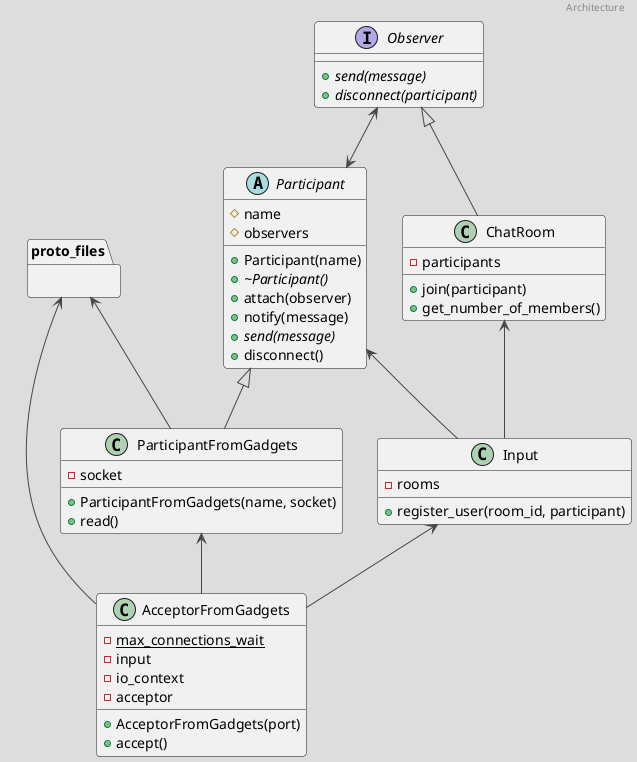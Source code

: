 @startuml class_diagram

header Architecture

!theme toy

Observer <--> Participant

Participant <|-- ParticipantFromGadgets

Observer <|-- ChatRoom

ChatRoom <-- Input
Participant <-- Input
Input <-- AcceptorFromGadgets 
ParticipantFromGadgets <-- AcceptorFromGadgets
proto_files <-- AcceptorFromGadgets
proto_files <-- ParticipantFromGadgets


package proto_files { }

abstract Participant {
    + Participant(name)
    + {abstract} ~Participant()
    + attach(observer)
    + notify(message)
    + {abstract} send(message)
    + disconnect()

    # name
    # observers
}

class AcceptorFromGadgets {
    + AcceptorFromGadgets(port)
    + accept()

    - {static} max_connections_wait
    - input
    - io_context
    - acceptor
}

class ParticipantFromGadgets {
    + ParticipantFromGadgets(name, socket)
    + read()

    - socket
}

interface Observer {
    + {abstract} send(message)
    + {abstract} disconnect(participant)
}

class ChatRoom {
    + join(participant)
    + get_number_of_members()

    - participants
}

class Input {
    + register_user(room_id, participant)

    - rooms
}

@enduml
